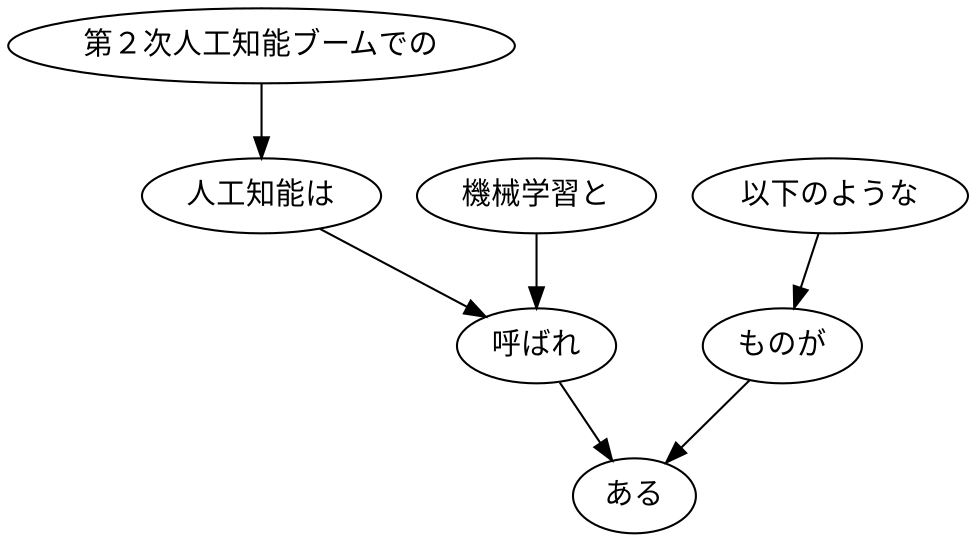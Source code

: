 // ans44
digraph {
	0 [label="第２次人工知能ブームでの"]
	1 [label="人工知能は"]
	0 -> 1
	1 [label="人工知能は"]
	3 [label="呼ばれ"]
	1 -> 3
	2 [label="機械学習と"]
	3 [label="呼ばれ"]
	2 -> 3
	3 [label="呼ばれ"]
	6 [label="ある"]
	3 -> 6
	4 [label="以下のような"]
	5 [label="ものが"]
	4 -> 5
	5 [label="ものが"]
	6 [label="ある"]
	5 -> 6
}
